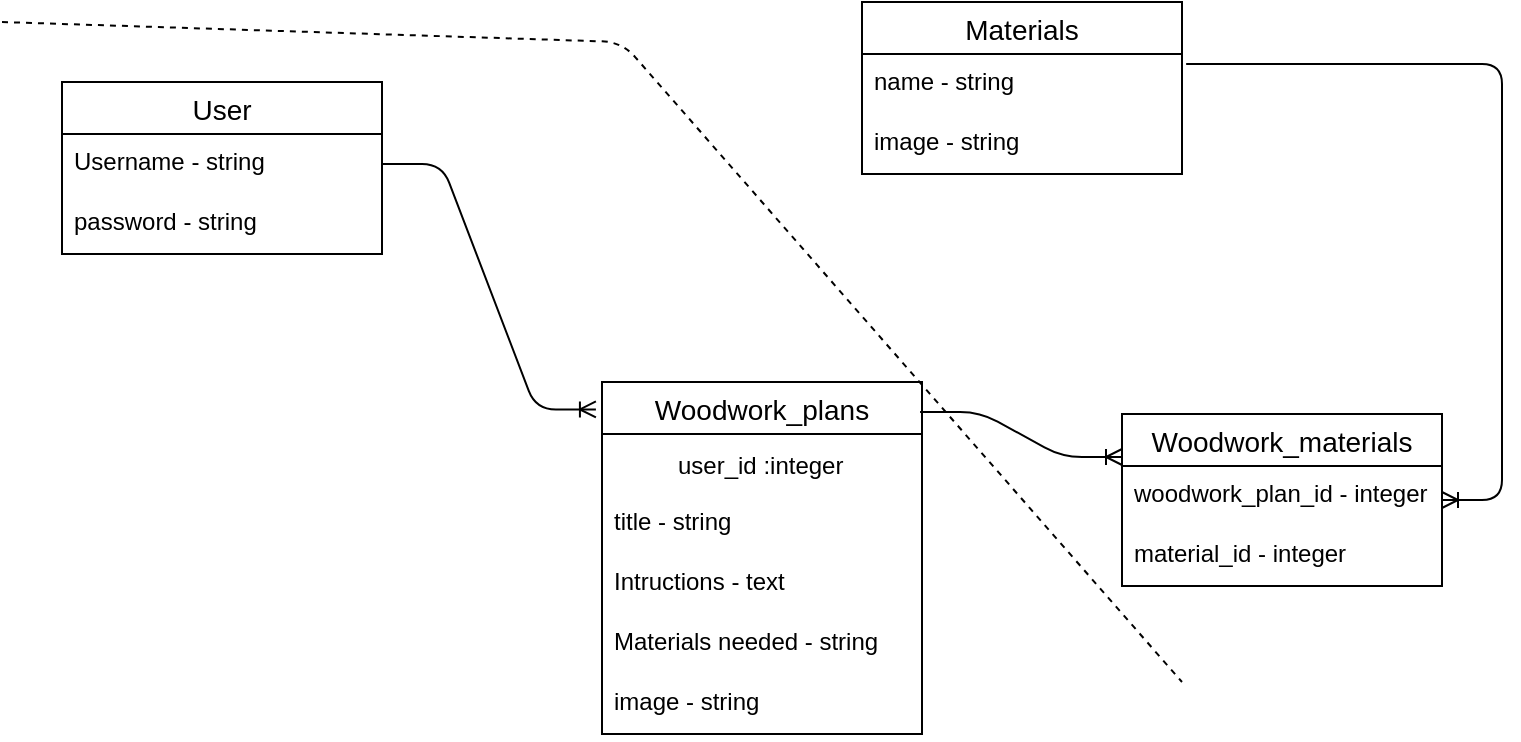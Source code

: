 <mxfile version="14.1.8" type="github">
  <diagram id="jR7uFOy2J7p6zF0rOuKJ" name="Page-1">
    <mxGraphModel dx="1422" dy="794" grid="1" gridSize="10" guides="1" tooltips="1" connect="1" arrows="1" fold="1" page="1" pageScale="1" pageWidth="850" pageHeight="1100" math="0" shadow="0">
      <root>
        <mxCell id="0" />
        <mxCell id="1" parent="0" />
        <mxCell id="nfXb3j_lw96GKdzEQLc_-4" value="User" style="swimlane;fontStyle=0;childLayout=stackLayout;horizontal=1;startSize=26;horizontalStack=0;resizeParent=1;resizeParentMax=0;resizeLast=0;collapsible=1;marginBottom=0;align=center;fontSize=14;" vertex="1" parent="1">
          <mxGeometry x="70" y="200" width="160" height="86" as="geometry" />
        </mxCell>
        <mxCell id="nfXb3j_lw96GKdzEQLc_-5" value="Username - string" style="text;strokeColor=none;fillColor=none;spacingLeft=4;spacingRight=4;overflow=hidden;rotatable=0;points=[[0,0.5],[1,0.5]];portConstraint=eastwest;fontSize=12;" vertex="1" parent="nfXb3j_lw96GKdzEQLc_-4">
          <mxGeometry y="26" width="160" height="30" as="geometry" />
        </mxCell>
        <mxCell id="nfXb3j_lw96GKdzEQLc_-6" value="password - string" style="text;strokeColor=none;fillColor=none;spacingLeft=4;spacingRight=4;overflow=hidden;rotatable=0;points=[[0,0.5],[1,0.5]];portConstraint=eastwest;fontSize=12;" vertex="1" parent="nfXb3j_lw96GKdzEQLc_-4">
          <mxGeometry y="56" width="160" height="30" as="geometry" />
        </mxCell>
        <mxCell id="nfXb3j_lw96GKdzEQLc_-8" value="Woodwork_plans" style="swimlane;fontStyle=0;childLayout=stackLayout;horizontal=1;startSize=26;horizontalStack=0;resizeParent=1;resizeParentMax=0;resizeLast=0;collapsible=1;marginBottom=0;align=center;fontSize=14;" vertex="1" parent="1">
          <mxGeometry x="340" y="350" width="160" height="176" as="geometry" />
        </mxCell>
        <mxCell id="nfXb3j_lw96GKdzEQLc_-17" value="" style="shape=table;startSize=0;container=1;collapsible=1;childLayout=tableLayout;fixedRows=1;rowLines=0;fontStyle=0;align=center;resizeLast=1;strokeColor=none;fillColor=none;" vertex="1" parent="nfXb3j_lw96GKdzEQLc_-8">
          <mxGeometry y="26" width="160" height="30" as="geometry" />
        </mxCell>
        <mxCell id="nfXb3j_lw96GKdzEQLc_-18" value="" style="shape=partialRectangle;collapsible=0;dropTarget=0;pointerEvents=0;fillColor=none;top=0;left=0;bottom=0;right=0;points=[[0,0.5],[1,0.5]];portConstraint=eastwest;" vertex="1" parent="nfXb3j_lw96GKdzEQLc_-17">
          <mxGeometry width="160" height="30" as="geometry" />
        </mxCell>
        <mxCell id="nfXb3j_lw96GKdzEQLc_-19" value="" style="shape=partialRectangle;connectable=0;fillColor=none;top=0;left=0;bottom=0;right=0;editable=1;overflow=hidden;" vertex="1" parent="nfXb3j_lw96GKdzEQLc_-18">
          <mxGeometry width="30" height="30" as="geometry" />
        </mxCell>
        <mxCell id="nfXb3j_lw96GKdzEQLc_-20" value="user_id :integer" style="shape=partialRectangle;connectable=0;fillColor=none;top=0;left=0;bottom=0;right=0;align=left;spacingLeft=6;overflow=hidden;" vertex="1" parent="nfXb3j_lw96GKdzEQLc_-18">
          <mxGeometry x="30" width="130" height="30" as="geometry" />
        </mxCell>
        <mxCell id="nfXb3j_lw96GKdzEQLc_-9" value="title - string" style="text;strokeColor=none;fillColor=none;spacingLeft=4;spacingRight=4;overflow=hidden;rotatable=0;points=[[0,0.5],[1,0.5]];portConstraint=eastwest;fontSize=12;" vertex="1" parent="nfXb3j_lw96GKdzEQLc_-8">
          <mxGeometry y="56" width="160" height="30" as="geometry" />
        </mxCell>
        <mxCell id="nfXb3j_lw96GKdzEQLc_-10" value="Intructions - text" style="text;strokeColor=none;fillColor=none;spacingLeft=4;spacingRight=4;overflow=hidden;rotatable=0;points=[[0,0.5],[1,0.5]];portConstraint=eastwest;fontSize=12;" vertex="1" parent="nfXb3j_lw96GKdzEQLc_-8">
          <mxGeometry y="86" width="160" height="30" as="geometry" />
        </mxCell>
        <mxCell id="nfXb3j_lw96GKdzEQLc_-11" value="Materials needed - string&#xa;" style="text;strokeColor=none;fillColor=none;spacingLeft=4;spacingRight=4;overflow=hidden;rotatable=0;points=[[0,0.5],[1,0.5]];portConstraint=eastwest;fontSize=12;" vertex="1" parent="nfXb3j_lw96GKdzEQLc_-8">
          <mxGeometry y="116" width="160" height="30" as="geometry" />
        </mxCell>
        <mxCell id="nfXb3j_lw96GKdzEQLc_-21" value="image - string" style="text;strokeColor=none;fillColor=none;spacingLeft=4;spacingRight=4;overflow=hidden;rotatable=0;points=[[0,0.5],[1,0.5]];portConstraint=eastwest;fontSize=12;" vertex="1" parent="nfXb3j_lw96GKdzEQLc_-8">
          <mxGeometry y="146" width="160" height="30" as="geometry" />
        </mxCell>
        <mxCell id="nfXb3j_lw96GKdzEQLc_-12" value="Materials" style="swimlane;fontStyle=0;childLayout=stackLayout;horizontal=1;startSize=26;horizontalStack=0;resizeParent=1;resizeParentMax=0;resizeLast=0;collapsible=1;marginBottom=0;align=center;fontSize=14;" vertex="1" parent="1">
          <mxGeometry x="470" y="160" width="160" height="86" as="geometry" />
        </mxCell>
        <mxCell id="nfXb3j_lw96GKdzEQLc_-13" value="name - string" style="text;spacingLeft=4;spacingRight=4;overflow=hidden;rotatable=0;points=[[0,0.5],[1,0.5]];portConstraint=eastwest;fontSize=12;" vertex="1" parent="nfXb3j_lw96GKdzEQLc_-12">
          <mxGeometry y="26" width="160" height="30" as="geometry" />
        </mxCell>
        <mxCell id="nfXb3j_lw96GKdzEQLc_-14" value="image - string" style="text;spacingLeft=4;spacingRight=4;overflow=hidden;rotatable=0;points=[[0,0.5],[1,0.5]];portConstraint=eastwest;fontSize=12;" vertex="1" parent="nfXb3j_lw96GKdzEQLc_-12">
          <mxGeometry y="56" width="160" height="30" as="geometry" />
        </mxCell>
        <mxCell id="nfXb3j_lw96GKdzEQLc_-16" value="" style="edgeStyle=entityRelationEdgeStyle;fontSize=12;html=1;endArrow=ERoneToMany;exitX=1;exitY=0.5;exitDx=0;exitDy=0;entryX=-0.019;entryY=0.078;entryDx=0;entryDy=0;entryPerimeter=0;" edge="1" parent="1" source="nfXb3j_lw96GKdzEQLc_-5" target="nfXb3j_lw96GKdzEQLc_-8">
          <mxGeometry width="100" height="100" relative="1" as="geometry">
            <mxPoint x="250" y="286" as="sourcePoint" />
            <mxPoint x="350" y="186" as="targetPoint" />
          </mxGeometry>
        </mxCell>
        <mxCell id="nfXb3j_lw96GKdzEQLc_-29" value="Woodwork_materials" style="swimlane;fontStyle=0;childLayout=stackLayout;horizontal=1;startSize=26;horizontalStack=0;resizeParent=1;resizeParentMax=0;resizeLast=0;collapsible=1;marginBottom=0;align=center;fontSize=14;" vertex="1" parent="1">
          <mxGeometry x="600" y="366" width="160" height="86" as="geometry" />
        </mxCell>
        <mxCell id="nfXb3j_lw96GKdzEQLc_-30" value="woodwork_plan_id - integer" style="text;strokeColor=none;fillColor=none;spacingLeft=4;spacingRight=4;overflow=hidden;rotatable=0;points=[[0,0.5],[1,0.5]];portConstraint=eastwest;fontSize=12;" vertex="1" parent="nfXb3j_lw96GKdzEQLc_-29">
          <mxGeometry y="26" width="160" height="30" as="geometry" />
        </mxCell>
        <mxCell id="nfXb3j_lw96GKdzEQLc_-31" value="material_id - integer" style="text;strokeColor=none;fillColor=none;spacingLeft=4;spacingRight=4;overflow=hidden;rotatable=0;points=[[0,0.5],[1,0.5]];portConstraint=eastwest;fontSize=12;" vertex="1" parent="nfXb3j_lw96GKdzEQLc_-29">
          <mxGeometry y="56" width="160" height="30" as="geometry" />
        </mxCell>
        <mxCell id="nfXb3j_lw96GKdzEQLc_-33" value="" style="edgeStyle=entityRelationEdgeStyle;fontSize=12;html=1;endArrow=ERoneToMany;exitX=0.994;exitY=0.085;exitDx=0;exitDy=0;exitPerimeter=0;entryX=0;entryY=0.25;entryDx=0;entryDy=0;" edge="1" parent="1" source="nfXb3j_lw96GKdzEQLc_-8" target="nfXb3j_lw96GKdzEQLc_-29">
          <mxGeometry width="100" height="100" relative="1" as="geometry">
            <mxPoint x="480" y="286" as="sourcePoint" />
            <mxPoint x="580" y="186" as="targetPoint" />
          </mxGeometry>
        </mxCell>
        <mxCell id="nfXb3j_lw96GKdzEQLc_-34" value="" style="edgeStyle=entityRelationEdgeStyle;fontSize=12;html=1;endArrow=ERoneToMany;exitX=1.013;exitY=0.167;exitDx=0;exitDy=0;exitPerimeter=0;" edge="1" parent="1" source="nfXb3j_lw96GKdzEQLc_-13" target="nfXb3j_lw96GKdzEQLc_-29">
          <mxGeometry width="100" height="100" relative="1" as="geometry">
            <mxPoint x="740" y="220" as="sourcePoint" />
            <mxPoint x="840" y="120" as="targetPoint" />
          </mxGeometry>
        </mxCell>
        <mxCell id="nfXb3j_lw96GKdzEQLc_-35" value="" style="endArrow=none;dashed=1;html=1;" edge="1" parent="1">
          <mxGeometry width="50" height="50" relative="1" as="geometry">
            <mxPoint x="40" y="170" as="sourcePoint" />
            <mxPoint x="630" y="500" as="targetPoint" />
            <Array as="points">
              <mxPoint x="350" y="180" />
            </Array>
          </mxGeometry>
        </mxCell>
      </root>
    </mxGraphModel>
  </diagram>
</mxfile>
